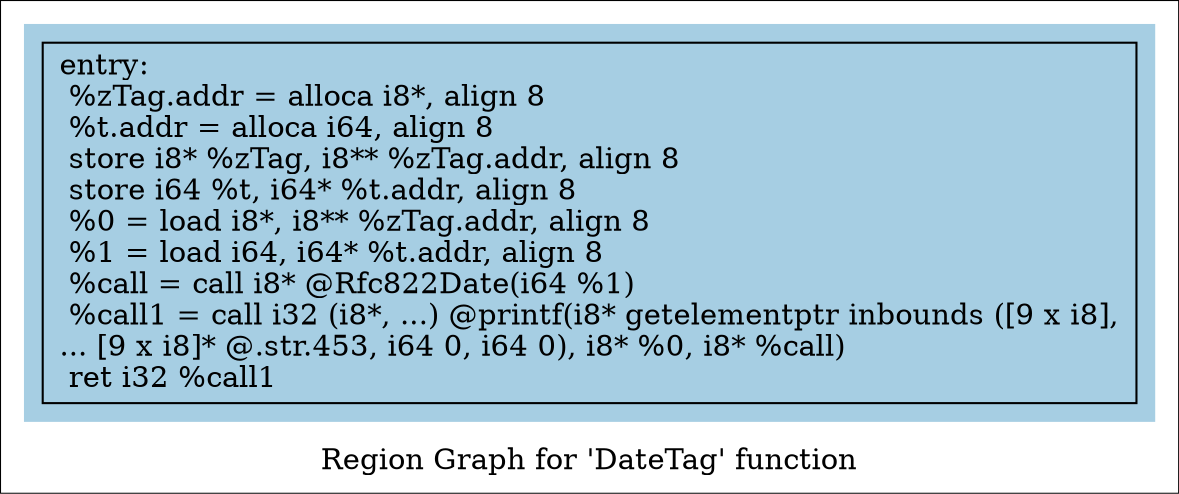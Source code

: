 digraph "Region Graph for 'DateTag' function" {
	label="Region Graph for 'DateTag' function";

	Node0x8c1790 [shape=record,label="{entry:\l  %zTag.addr = alloca i8*, align 8\l  %t.addr = alloca i64, align 8\l  store i8* %zTag, i8** %zTag.addr, align 8\l  store i64 %t, i64* %t.addr, align 8\l  %0 = load i8*, i8** %zTag.addr, align 8\l  %1 = load i64, i64* %t.addr, align 8\l  %call = call i8* @Rfc822Date(i64 %1)\l  %call1 = call i32 (i8*, ...) @printf(i8* getelementptr inbounds ([9 x i8],\l... [9 x i8]* @.str.453, i64 0, i64 0), i8* %0, i8* %call)\l  ret i32 %call1\l}"];
	colorscheme = "paired12"
        subgraph cluster_0x9bed90 {
          label = "";
          style = filled;
          color = 1
          Node0x8c1790;
        }
}
